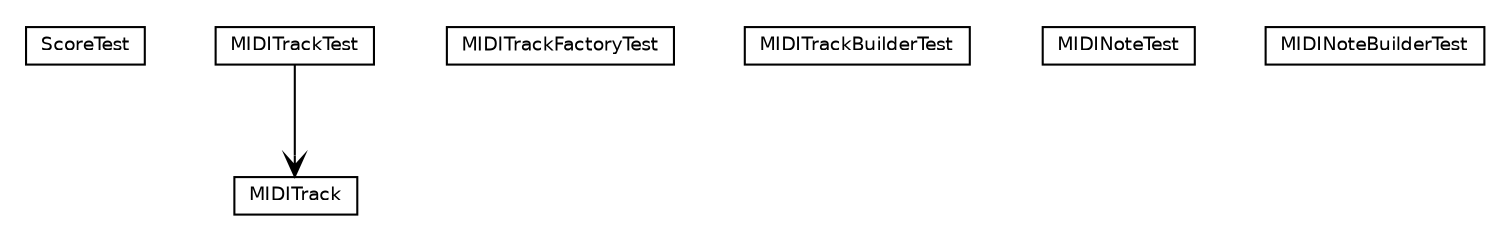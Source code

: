 #!/usr/local/bin/dot
#
# Class diagram 
# Generated by UMLGraph version R5_6-24-gf6e263 (http://www.umlgraph.org/)
#

digraph G {
	edge [fontname="Helvetica",fontsize=10,labelfontname="Helvetica",labelfontsize=10];
	node [fontname="Helvetica",fontsize=10,shape=plaintext];
	nodesep=0.25;
	ranksep=0.5;
	// com.rockhoppertech.music.midi.js.ScoreTest
	c64 [label=<<table title="com.rockhoppertech.music.midi.js.ScoreTest" border="0" cellborder="1" cellspacing="0" cellpadding="2" port="p" href="./ScoreTest.html">
		<tr><td><table border="0" cellspacing="0" cellpadding="1">
<tr><td align="center" balign="center"> ScoreTest </td></tr>
		</table></td></tr>
		</table>>, URL="./ScoreTest.html", fontname="Helvetica", fontcolor="black", fontsize=9.0];
	// com.rockhoppertech.music.midi.js.MIDITrackTest
	c65 [label=<<table title="com.rockhoppertech.music.midi.js.MIDITrackTest" border="0" cellborder="1" cellspacing="0" cellpadding="2" port="p" href="./MIDITrackTest.html">
		<tr><td><table border="0" cellspacing="0" cellpadding="1">
<tr><td align="center" balign="center"> MIDITrackTest </td></tr>
		</table></td></tr>
		</table>>, URL="./MIDITrackTest.html", fontname="Helvetica", fontcolor="black", fontsize=9.0];
	// com.rockhoppertech.music.midi.js.MIDITrackFactoryTest
	c66 [label=<<table title="com.rockhoppertech.music.midi.js.MIDITrackFactoryTest" border="0" cellborder="1" cellspacing="0" cellpadding="2" port="p" href="./MIDITrackFactoryTest.html">
		<tr><td><table border="0" cellspacing="0" cellpadding="1">
<tr><td align="center" balign="center"> MIDITrackFactoryTest </td></tr>
		</table></td></tr>
		</table>>, URL="./MIDITrackFactoryTest.html", fontname="Helvetica", fontcolor="black", fontsize=9.0];
	// com.rockhoppertech.music.midi.js.MIDITrackBuilderTest
	c67 [label=<<table title="com.rockhoppertech.music.midi.js.MIDITrackBuilderTest" border="0" cellborder="1" cellspacing="0" cellpadding="2" port="p" href="./MIDITrackBuilderTest.html">
		<tr><td><table border="0" cellspacing="0" cellpadding="1">
<tr><td align="center" balign="center"> MIDITrackBuilderTest </td></tr>
		</table></td></tr>
		</table>>, URL="./MIDITrackBuilderTest.html", fontname="Helvetica", fontcolor="black", fontsize=9.0];
	// com.rockhoppertech.music.midi.js.MIDINoteTest
	c68 [label=<<table title="com.rockhoppertech.music.midi.js.MIDINoteTest" border="0" cellborder="1" cellspacing="0" cellpadding="2" port="p" href="./MIDINoteTest.html">
		<tr><td><table border="0" cellspacing="0" cellpadding="1">
<tr><td align="center" balign="center"> MIDINoteTest </td></tr>
		</table></td></tr>
		</table>>, URL="./MIDINoteTest.html", fontname="Helvetica", fontcolor="black", fontsize=9.0];
	// com.rockhoppertech.music.midi.js.MIDINoteBuilderTest
	c69 [label=<<table title="com.rockhoppertech.music.midi.js.MIDINoteBuilderTest" border="0" cellborder="1" cellspacing="0" cellpadding="2" port="p" href="./MIDINoteBuilderTest.html">
		<tr><td><table border="0" cellspacing="0" cellpadding="1">
<tr><td align="center" balign="center"> MIDINoteBuilderTest </td></tr>
		</table></td></tr>
		</table>>, URL="./MIDINoteBuilderTest.html", fontname="Helvetica", fontcolor="black", fontsize=9.0];
	// com.rockhoppertech.music.midi.js.MIDITrackTest NAVASSOC com.rockhoppertech.music.midi.js.MIDITrack
	c65:p -> c82:p [taillabel="", label="", headlabel="", fontname="Helvetica", fontcolor="black", fontsize=10.0, color="black", arrowhead=open];
	// com.rockhoppertech.music.midi.js.MIDITrack
	c82 [label=<<table title="com.rockhoppertech.music.midi.js.MIDITrack" border="0" cellborder="1" cellspacing="0" cellpadding="2" port="p">
		<tr><td><table border="0" cellspacing="0" cellpadding="1">
<tr><td align="center" balign="center"> MIDITrack </td></tr>
		</table></td></tr>
		</table>>, URL="null", fontname="Helvetica", fontcolor="black", fontsize=9.0];
}

